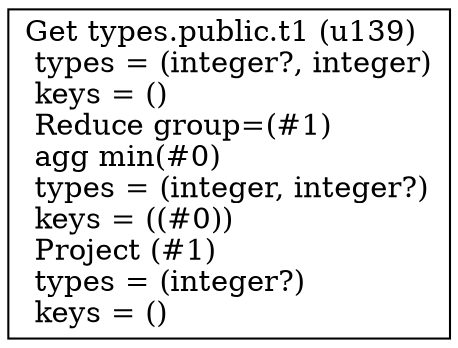 digraph G {
    node0 [shape = record, label=" Get types.public.t1 (u139)\l  types = (integer?, integer)\l  keys = ()\l Reduce group=(#1)\l  agg min(#0)\l  types = (integer, integer?)\l  keys = ((#0))\l Project (#1)\l  types = (integer?)\l  keys = ()\l"]
}
